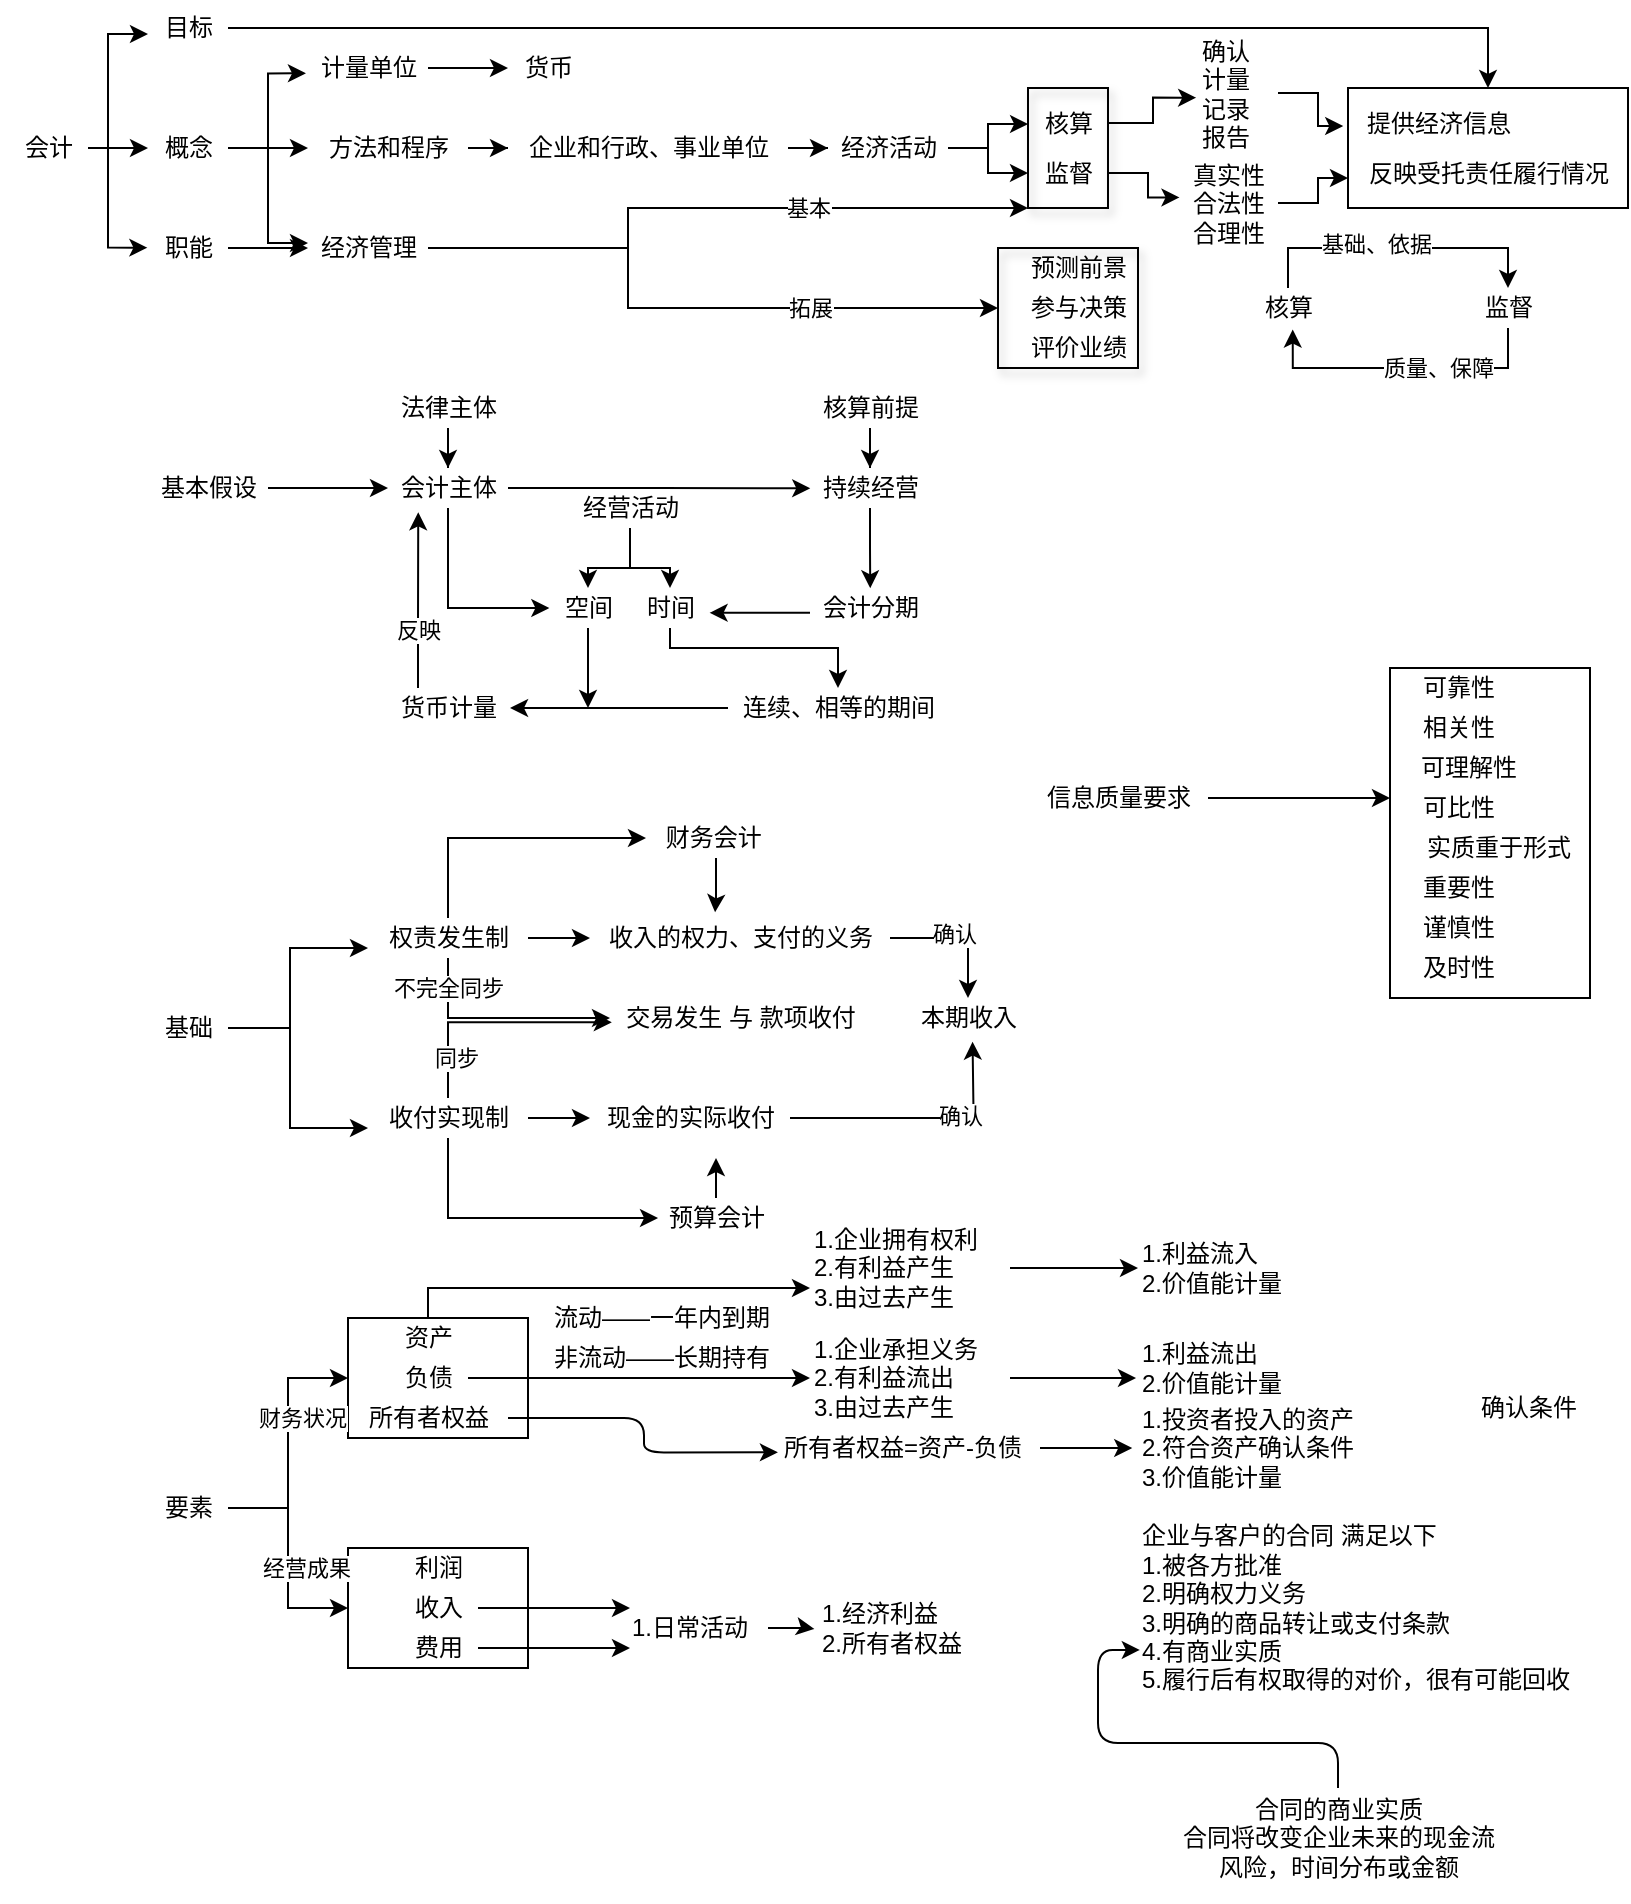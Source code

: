 <mxfile version="13.6.5">
    <diagram id="kC1L-6lInjhi6nrJREOj" name="Page-1">
        <mxGraphModel dx="612" dy="367" grid="1" gridSize="10" guides="1" tooltips="1" connect="1" arrows="1" fold="1" page="1" pageScale="1" pageWidth="827" pageHeight="1169" math="0" shadow="0">
            <root>
                <mxCell id="0"/>
                <mxCell id="1" parent="0"/>
                <mxCell id="273" value="" style="rounded=0;whiteSpace=wrap;html=1;" parent="1" vertex="1">
                    <mxGeometry x="179" y="800" width="90" height="60" as="geometry"/>
                </mxCell>
                <mxCell id="272" value="" style="rounded=0;whiteSpace=wrap;html=1;" parent="1" vertex="1">
                    <mxGeometry x="179" y="685" width="90" height="60" as="geometry"/>
                </mxCell>
                <mxCell id="263" value="" style="rounded=0;whiteSpace=wrap;html=1;" parent="1" vertex="1">
                    <mxGeometry x="700" y="360" width="100" height="165" as="geometry"/>
                </mxCell>
                <mxCell id="83" value="" style="rounded=0;whiteSpace=wrap;html=1;shadow=1;fillColor=none;" parent="1" vertex="1">
                    <mxGeometry x="504" y="150" width="70" height="60" as="geometry"/>
                </mxCell>
                <mxCell id="67" value="" style="rounded=0;whiteSpace=wrap;html=1;shadow=1;fillColor=none;" parent="1" vertex="1">
                    <mxGeometry x="519" y="70" width="40" height="60" as="geometry"/>
                </mxCell>
                <mxCell id="8" value="" style="edgeStyle=orthogonalEdgeStyle;rounded=0;orthogonalLoop=1;jettySize=auto;html=1;entryX=0;entryY=0.5;entryDx=0;entryDy=0;entryPerimeter=0;" parent="1" source="6" target="7" edge="1">
                    <mxGeometry relative="1" as="geometry"/>
                </mxCell>
                <mxCell id="64" value="" style="edgeStyle=orthogonalEdgeStyle;rounded=0;orthogonalLoop=1;jettySize=auto;html=1;entryX=-0.008;entryY=0.491;entryDx=0;entryDy=0;entryPerimeter=0;" parent="1" source="6" target="63" edge="1">
                    <mxGeometry relative="1" as="geometry">
                        <mxPoint x="79" y="-280" as="targetPoint"/>
                        <Array as="points">
                            <mxPoint x="59" y="100"/>
                            <mxPoint x="59" y="150"/>
                        </Array>
                    </mxGeometry>
                </mxCell>
                <mxCell id="94" style="edgeStyle=orthogonalEdgeStyle;rounded=0;orthogonalLoop=1;jettySize=auto;html=1;entryX=0;entryY=0.65;entryDx=0;entryDy=0;entryPerimeter=0;" parent="1" source="6" target="93" edge="1">
                    <mxGeometry relative="1" as="geometry">
                        <Array as="points">
                            <mxPoint x="59" y="100"/>
                            <mxPoint x="59" y="43"/>
                        </Array>
                    </mxGeometry>
                </mxCell>
                <mxCell id="6" value="会计" style="text;html=1;align=center;verticalAlign=middle;resizable=0;points=[];autosize=1;shadow=1;" parent="1" vertex="1">
                    <mxGeometry x="9" y="90" width="40" height="20" as="geometry"/>
                </mxCell>
                <mxCell id="21" value="" style="edgeStyle=orthogonalEdgeStyle;rounded=0;orthogonalLoop=1;jettySize=auto;html=1;entryX=-0.017;entryY=0.633;entryDx=0;entryDy=0;entryPerimeter=0;" parent="1" source="7" target="20" edge="1">
                    <mxGeometry relative="1" as="geometry"/>
                </mxCell>
                <mxCell id="40" value="" style="edgeStyle=orthogonalEdgeStyle;rounded=0;orthogonalLoop=1;jettySize=auto;html=1;" parent="1" source="7" target="31" edge="1">
                    <mxGeometry relative="1" as="geometry"/>
                </mxCell>
                <mxCell id="61" value="" style="edgeStyle=orthogonalEdgeStyle;rounded=0;orthogonalLoop=1;jettySize=auto;html=1;entryX=0;entryY=0.375;entryDx=0;entryDy=0;entryPerimeter=0;" parent="1" source="7" target="59" edge="1">
                    <mxGeometry relative="1" as="geometry">
                        <mxPoint x="149" y="130" as="targetPoint"/>
                    </mxGeometry>
                </mxCell>
                <mxCell id="7" value="概念" style="text;html=1;align=center;verticalAlign=middle;resizable=0;points=[];autosize=1;" parent="1" vertex="1">
                    <mxGeometry x="79" y="90" width="40" height="20" as="geometry"/>
                </mxCell>
                <mxCell id="23" value="" style="edgeStyle=orthogonalEdgeStyle;rounded=0;orthogonalLoop=1;jettySize=auto;html=1;" parent="1" source="20" target="22" edge="1">
                    <mxGeometry relative="1" as="geometry"/>
                </mxCell>
                <mxCell id="20" value="计量单位&lt;br&gt;" style="text;html=1;align=center;verticalAlign=middle;resizable=0;points=[];autosize=1;" parent="1" vertex="1">
                    <mxGeometry x="159" y="50" width="60" height="20" as="geometry"/>
                </mxCell>
                <mxCell id="22" value="货币" style="text;html=1;align=center;verticalAlign=middle;resizable=0;points=[];autosize=1;" parent="1" vertex="1">
                    <mxGeometry x="259" y="50" width="40" height="20" as="geometry"/>
                </mxCell>
                <mxCell id="53" value="" style="edgeStyle=orthogonalEdgeStyle;rounded=0;orthogonalLoop=1;jettySize=auto;html=1;" parent="1" source="28" target="41" edge="1">
                    <mxGeometry relative="1" as="geometry"/>
                </mxCell>
                <mxCell id="28" value="企业和行政、事业单位" style="text;html=1;align=center;verticalAlign=middle;resizable=0;points=[];autosize=1;" parent="1" vertex="1">
                    <mxGeometry x="259" y="90" width="140" height="20" as="geometry"/>
                </mxCell>
                <mxCell id="52" value="" style="edgeStyle=orthogonalEdgeStyle;rounded=0;orthogonalLoop=1;jettySize=auto;html=1;" parent="1" source="31" target="28" edge="1">
                    <mxGeometry relative="1" as="geometry">
                        <mxPoint x="259" y="100" as="targetPoint"/>
                    </mxGeometry>
                </mxCell>
                <mxCell id="31" value="方法和程序" style="text;html=1;align=center;verticalAlign=middle;resizable=0;points=[];autosize=1;" parent="1" vertex="1">
                    <mxGeometry x="159" y="90" width="80" height="20" as="geometry"/>
                </mxCell>
                <mxCell id="57" value="" style="edgeStyle=orthogonalEdgeStyle;rounded=0;orthogonalLoop=1;jettySize=auto;html=1;entryX=0.001;entryY=0.527;entryDx=0;entryDy=0;entryPerimeter=0;" parent="1" source="41" target="42" edge="1">
                    <mxGeometry relative="1" as="geometry"/>
                </mxCell>
                <mxCell id="58" value="" style="edgeStyle=orthogonalEdgeStyle;rounded=0;orthogonalLoop=1;jettySize=auto;html=1;" parent="1" source="41" target="43" edge="1">
                    <mxGeometry relative="1" as="geometry"/>
                </mxCell>
                <mxCell id="41" value="经济活动" style="text;html=1;align=center;verticalAlign=middle;resizable=0;points=[];autosize=1;" parent="1" vertex="1">
                    <mxGeometry x="419" y="90" width="60" height="20" as="geometry"/>
                </mxCell>
                <mxCell id="114" style="edgeStyle=orthogonalEdgeStyle;rounded=0;orthogonalLoop=1;jettySize=auto;html=1;entryX=-0.023;entryY=0.539;entryDx=0;entryDy=0;entryPerimeter=0;" parent="1" source="42" target="89" edge="1">
                    <mxGeometry relative="1" as="geometry"/>
                </mxCell>
                <mxCell id="42" value="核算" style="text;html=1;align=center;verticalAlign=middle;resizable=0;points=[];autosize=1;" parent="1" vertex="1">
                    <mxGeometry x="519" y="77.5" width="40" height="20" as="geometry"/>
                </mxCell>
                <mxCell id="115" style="edgeStyle=orthogonalEdgeStyle;rounded=0;orthogonalLoop=1;jettySize=auto;html=1;entryX=0.015;entryY=0.444;entryDx=0;entryDy=0;entryPerimeter=0;" parent="1" source="43" target="99" edge="1">
                    <mxGeometry relative="1" as="geometry"/>
                </mxCell>
                <mxCell id="43" value="监督" style="text;html=1;align=center;verticalAlign=middle;resizable=0;points=[];autosize=1;" parent="1" vertex="1">
                    <mxGeometry x="519" y="102.5" width="40" height="20" as="geometry"/>
                </mxCell>
                <mxCell id="47" value="提供经济信息" style="text;html=1;align=center;verticalAlign=middle;resizable=0;points=[];autosize=1;" parent="1" vertex="1">
                    <mxGeometry x="679" y="77.5" width="90" height="20" as="geometry"/>
                </mxCell>
                <mxCell id="50" value="反映受托责任履行情况" style="text;html=1;align=center;verticalAlign=middle;resizable=0;points=[];autosize=1;" parent="1" vertex="1">
                    <mxGeometry x="679" y="102.5" width="140" height="20" as="geometry"/>
                </mxCell>
                <mxCell id="70" style="edgeStyle=orthogonalEdgeStyle;rounded=0;orthogonalLoop=1;jettySize=auto;html=1;entryX=0;entryY=1;entryDx=0;entryDy=0;" parent="1" source="59" target="67" edge="1">
                    <mxGeometry relative="1" as="geometry">
                        <Array as="points">
                            <mxPoint x="319" y="150"/>
                            <mxPoint x="319" y="130"/>
                        </Array>
                    </mxGeometry>
                </mxCell>
                <mxCell id="72" value="基本" style="edgeLabel;html=1;align=center;verticalAlign=middle;resizable=0;points=[];" parent="70" vertex="1" connectable="0">
                    <mxGeometry x="-0.257" y="-3" relative="1" as="geometry">
                        <mxPoint x="87" y="-1.2" as="offset"/>
                    </mxGeometry>
                </mxCell>
                <mxCell id="87" style="edgeStyle=orthogonalEdgeStyle;rounded=0;orthogonalLoop=1;jettySize=auto;html=1;" parent="1" source="59" target="83" edge="1">
                    <mxGeometry relative="1" as="geometry">
                        <Array as="points">
                            <mxPoint x="319" y="150"/>
                            <mxPoint x="319" y="180"/>
                        </Array>
                    </mxGeometry>
                </mxCell>
                <mxCell id="88" value="拓展" style="edgeLabel;html=1;align=center;verticalAlign=middle;resizable=0;points=[];" parent="87" vertex="1" connectable="0">
                    <mxGeometry x="0.184" relative="1" as="geometry">
                        <mxPoint x="34.71" y="-0.03" as="offset"/>
                    </mxGeometry>
                </mxCell>
                <mxCell id="59" value="经济管理" style="text;html=1;align=center;verticalAlign=middle;resizable=0;points=[];autosize=1;" parent="1" vertex="1">
                    <mxGeometry x="159" y="140" width="60" height="20" as="geometry"/>
                </mxCell>
                <mxCell id="65" value="" style="edgeStyle=orthogonalEdgeStyle;rounded=0;orthogonalLoop=1;jettySize=auto;html=1;" parent="1" source="63" target="59" edge="1">
                    <mxGeometry relative="1" as="geometry"/>
                </mxCell>
                <mxCell id="63" value="职能" style="text;html=1;align=center;verticalAlign=middle;resizable=0;points=[];autosize=1;shadow=1;" parent="1" vertex="1">
                    <mxGeometry x="79" y="140" width="40" height="20" as="geometry"/>
                </mxCell>
                <mxCell id="76" value="预测前景" style="text;html=1;align=center;verticalAlign=middle;resizable=0;points=[];autosize=1;" parent="1" vertex="1">
                    <mxGeometry x="514" y="150" width="60" height="20" as="geometry"/>
                </mxCell>
                <mxCell id="77" value="参与决策" style="text;html=1;align=center;verticalAlign=middle;resizable=0;points=[];autosize=1;" parent="1" vertex="1">
                    <mxGeometry x="514" y="170" width="60" height="20" as="geometry"/>
                </mxCell>
                <mxCell id="80" value="评价业绩" style="text;html=1;align=center;verticalAlign=middle;resizable=0;points=[];autosize=1;" parent="1" vertex="1">
                    <mxGeometry x="514" y="190" width="60" height="20" as="geometry"/>
                </mxCell>
                <mxCell id="118" style="edgeStyle=orthogonalEdgeStyle;rounded=0;orthogonalLoop=1;jettySize=auto;html=1;entryX=-0.017;entryY=0.317;entryDx=0;entryDy=0;entryPerimeter=0;" parent="1" source="89" target="96" edge="1">
                    <mxGeometry relative="1" as="geometry"/>
                </mxCell>
                <mxCell id="89" value="确认&lt;br&gt;计量&lt;br&gt;记录&lt;br&gt;报告&lt;span style=&quot;text-align: center&quot;&gt;&lt;br&gt;&lt;/span&gt;" style="text;html=1;align=left;verticalAlign=middle;resizable=0;points=[];autosize=1;" parent="1" vertex="1">
                    <mxGeometry x="604" y="42.5" width="40" height="60" as="geometry"/>
                </mxCell>
                <mxCell id="95" style="edgeStyle=orthogonalEdgeStyle;rounded=0;orthogonalLoop=1;jettySize=auto;html=1;entryX=0.5;entryY=0;entryDx=0;entryDy=0;" parent="1" source="93" target="96" edge="1">
                    <mxGeometry relative="1" as="geometry">
                        <mxPoint x="619" y="60" as="targetPoint"/>
                        <Array as="points">
                            <mxPoint x="749" y="40"/>
                        </Array>
                    </mxGeometry>
                </mxCell>
                <mxCell id="93" value="目标" style="text;html=1;align=center;verticalAlign=middle;resizable=0;points=[];autosize=1;shadow=1;" parent="1" vertex="1">
                    <mxGeometry x="79" y="30" width="40" height="20" as="geometry"/>
                </mxCell>
                <mxCell id="96" value="" style="rounded=0;whiteSpace=wrap;html=1;fillColor=none;" parent="1" vertex="1">
                    <mxGeometry x="679" y="70" width="140" height="60" as="geometry"/>
                </mxCell>
                <mxCell id="119" style="edgeStyle=orthogonalEdgeStyle;rounded=0;orthogonalLoop=1;jettySize=auto;html=1;entryX=0;entryY=0.75;entryDx=0;entryDy=0;" parent="1" source="99" target="96" edge="1">
                    <mxGeometry relative="1" as="geometry"/>
                </mxCell>
                <mxCell id="99" value="真实性&lt;br&gt;合法性&lt;br&gt;合理性" style="text;html=1;align=center;verticalAlign=middle;resizable=0;points=[];autosize=1;" parent="1" vertex="1">
                    <mxGeometry x="594" y="102.5" width="50" height="50" as="geometry"/>
                </mxCell>
                <mxCell id="109" style="edgeStyle=orthogonalEdgeStyle;rounded=0;orthogonalLoop=1;jettySize=auto;html=1;entryX=0.559;entryY=1.038;entryDx=0;entryDy=0;entryPerimeter=0;" parent="1" source="103" target="104" edge="1">
                    <mxGeometry relative="1" as="geometry">
                        <Array as="points">
                            <mxPoint x="759" y="210"/>
                            <mxPoint x="651" y="210"/>
                        </Array>
                    </mxGeometry>
                </mxCell>
                <mxCell id="112" value="质量、保障" style="edgeLabel;html=1;align=center;verticalAlign=middle;resizable=0;points=[];" parent="109" vertex="1" connectable="0">
                    <mxGeometry x="-0.248" relative="1" as="geometry">
                        <mxPoint as="offset"/>
                    </mxGeometry>
                </mxCell>
                <mxCell id="103" value="监督" style="text;html=1;align=center;verticalAlign=middle;resizable=0;points=[];autosize=1;" parent="1" vertex="1">
                    <mxGeometry x="739" y="170" width="40" height="20" as="geometry"/>
                </mxCell>
                <mxCell id="107" style="edgeStyle=orthogonalEdgeStyle;rounded=0;orthogonalLoop=1;jettySize=auto;html=1;entryX=0.5;entryY=0;entryDx=0;entryDy=0;entryPerimeter=0;" parent="1" source="104" target="103" edge="1">
                    <mxGeometry relative="1" as="geometry">
                        <Array as="points">
                            <mxPoint x="649" y="150"/>
                            <mxPoint x="759" y="150"/>
                        </Array>
                    </mxGeometry>
                </mxCell>
                <mxCell id="111" value="基础、依据" style="edgeLabel;html=1;align=center;verticalAlign=middle;resizable=0;points=[];" parent="107" vertex="1" connectable="0">
                    <mxGeometry x="-0.149" y="2" relative="1" as="geometry">
                        <mxPoint as="offset"/>
                    </mxGeometry>
                </mxCell>
                <mxCell id="104" value="核算" style="text;html=1;align=center;verticalAlign=middle;resizable=0;points=[];autosize=1;" parent="1" vertex="1">
                    <mxGeometry x="629" y="170" width="40" height="20" as="geometry"/>
                </mxCell>
                <mxCell id="135" value="" style="edgeStyle=orthogonalEdgeStyle;rounded=0;orthogonalLoop=1;jettySize=auto;html=1;" parent="1" source="122" target="134" edge="1">
                    <mxGeometry relative="1" as="geometry">
                        <Array as="points">
                            <mxPoint x="150" y="270"/>
                            <mxPoint x="150" y="270"/>
                        </Array>
                    </mxGeometry>
                </mxCell>
                <mxCell id="122" value="基本假设" style="text;html=1;align=center;verticalAlign=middle;resizable=0;points=[];autosize=1;shadow=1;" parent="1" vertex="1">
                    <mxGeometry x="79" y="260" width="60" height="20" as="geometry"/>
                </mxCell>
                <mxCell id="166" style="edgeStyle=orthogonalEdgeStyle;rounded=0;orthogonalLoop=1;jettySize=auto;html=1;entryX=0.017;entryY=0.5;entryDx=0;entryDy=0;entryPerimeter=0;" parent="1" source="134" target="147" edge="1">
                    <mxGeometry relative="1" as="geometry">
                        <Array as="points">
                            <mxPoint x="229" y="330"/>
                        </Array>
                    </mxGeometry>
                </mxCell>
                <mxCell id="168" style="edgeStyle=orthogonalEdgeStyle;rounded=0;orthogonalLoop=1;jettySize=auto;html=1;entryX=0.002;entryY=0.507;entryDx=0;entryDy=0;entryPerimeter=0;" parent="1" source="134" target="136" edge="1">
                    <mxGeometry relative="1" as="geometry"/>
                </mxCell>
                <mxCell id="134" value="会计主体" style="text;html=1;align=center;verticalAlign=middle;resizable=0;points=[];autosize=1;shadow=1;" parent="1" vertex="1">
                    <mxGeometry x="199" y="260" width="60" height="20" as="geometry"/>
                </mxCell>
                <mxCell id="170" style="edgeStyle=orthogonalEdgeStyle;rounded=0;orthogonalLoop=1;jettySize=auto;html=1;entryX=0.502;entryY=0.007;entryDx=0;entryDy=0;entryPerimeter=0;" parent="1" source="136" target="137" edge="1">
                    <mxGeometry relative="1" as="geometry"/>
                </mxCell>
                <mxCell id="136" value="持续经营" style="text;html=1;align=center;verticalAlign=middle;resizable=0;points=[];autosize=1;shadow=1;rotation=0;" parent="1" vertex="1">
                    <mxGeometry x="410" y="260" width="60" height="20" as="geometry"/>
                </mxCell>
                <mxCell id="183" style="edgeStyle=orthogonalEdgeStyle;rounded=0;orthogonalLoop=1;jettySize=auto;html=1;entryX=0.995;entryY=0.621;entryDx=0;entryDy=0;entryPerimeter=0;" parent="1" source="137" target="182" edge="1">
                    <mxGeometry relative="1" as="geometry">
                        <Array as="points">
                            <mxPoint x="414" y="332"/>
                        </Array>
                    </mxGeometry>
                </mxCell>
                <mxCell id="137" value="会计分期" style="text;html=1;align=center;verticalAlign=middle;resizable=0;points=[];autosize=1;shadow=1;" parent="1" vertex="1">
                    <mxGeometry x="410" y="320" width="60" height="20" as="geometry"/>
                </mxCell>
                <mxCell id="193" style="edgeStyle=orthogonalEdgeStyle;rounded=0;orthogonalLoop=1;jettySize=auto;html=1;entryX=0.252;entryY=1.107;entryDx=0;entryDy=0;entryPerimeter=0;" parent="1" source="138" target="134" edge="1">
                    <mxGeometry relative="1" as="geometry">
                        <Array as="points">
                            <mxPoint x="214" y="340"/>
                            <mxPoint x="214" y="340"/>
                        </Array>
                    </mxGeometry>
                </mxCell>
                <mxCell id="194" value="反映" style="edgeLabel;html=1;align=center;verticalAlign=middle;resizable=0;points=[];" parent="193" vertex="1" connectable="0">
                    <mxGeometry x="-0.318" y="-1" relative="1" as="geometry">
                        <mxPoint x="-1" y="1" as="offset"/>
                    </mxGeometry>
                </mxCell>
                <mxCell id="138" value="货币计量" style="text;html=1;align=center;verticalAlign=middle;resizable=0;points=[];autosize=1;shadow=1;" parent="1" vertex="1">
                    <mxGeometry x="199" y="370" width="60" height="20" as="geometry"/>
                </mxCell>
                <mxCell id="159" style="edgeStyle=orthogonalEdgeStyle;rounded=0;orthogonalLoop=1;jettySize=auto;html=1;" parent="1" source="145" target="134" edge="1">
                    <mxGeometry relative="1" as="geometry"/>
                </mxCell>
                <mxCell id="145" value="法律主体" style="text;html=1;align=center;verticalAlign=middle;resizable=0;points=[];autosize=1;shadow=1;" parent="1" vertex="1">
                    <mxGeometry x="199" y="220" width="60" height="20" as="geometry"/>
                </mxCell>
                <mxCell id="191" style="edgeStyle=orthogonalEdgeStyle;rounded=0;orthogonalLoop=1;jettySize=auto;html=1;" parent="1" source="147" edge="1">
                    <mxGeometry relative="1" as="geometry">
                        <mxPoint x="299" y="380" as="targetPoint"/>
                        <Array as="points">
                            <mxPoint x="299" y="380"/>
                        </Array>
                    </mxGeometry>
                </mxCell>
                <mxCell id="147" value="空间" style="text;html=1;align=center;verticalAlign=middle;resizable=0;points=[];autosize=1;shadow=1;" parent="1" vertex="1">
                    <mxGeometry x="279" y="320" width="40" height="20" as="geometry"/>
                </mxCell>
                <mxCell id="169" style="edgeStyle=orthogonalEdgeStyle;rounded=0;orthogonalLoop=1;jettySize=auto;html=1;" parent="1" source="156" target="136" edge="1">
                    <mxGeometry relative="1" as="geometry"/>
                </mxCell>
                <mxCell id="156" value="核算前提" style="text;html=1;align=center;verticalAlign=middle;resizable=0;points=[];autosize=1;shadow=1;" parent="1" vertex="1">
                    <mxGeometry x="410" y="220" width="60" height="20" as="geometry"/>
                </mxCell>
                <mxCell id="178" style="edgeStyle=orthogonalEdgeStyle;rounded=0;orthogonalLoop=1;jettySize=auto;html=1;entryX=1.017;entryY=0.5;entryDx=0;entryDy=0;entryPerimeter=0;" parent="1" source="158" target="138" edge="1">
                    <mxGeometry relative="1" as="geometry">
                        <Array as="points">
                            <mxPoint x="300" y="380"/>
                            <mxPoint x="300" y="380"/>
                        </Array>
                    </mxGeometry>
                </mxCell>
                <mxCell id="158" value="连续、相等的期间" style="text;html=1;align=center;verticalAlign=middle;resizable=0;points=[];autosize=1;shadow=1;" parent="1" vertex="1">
                    <mxGeometry x="369" y="370" width="110" height="20" as="geometry"/>
                </mxCell>
                <mxCell id="185" style="edgeStyle=orthogonalEdgeStyle;rounded=0;orthogonalLoop=1;jettySize=auto;html=1;" parent="1" source="160" target="182" edge="1">
                    <mxGeometry relative="1" as="geometry"/>
                </mxCell>
                <mxCell id="186" style="edgeStyle=orthogonalEdgeStyle;rounded=0;orthogonalLoop=1;jettySize=auto;html=1;" parent="1" source="160" target="147" edge="1">
                    <mxGeometry relative="1" as="geometry"/>
                </mxCell>
                <mxCell id="160" value="经营活动" style="text;html=1;align=center;verticalAlign=middle;resizable=0;points=[];autosize=1;shadow=1;" parent="1" vertex="1">
                    <mxGeometry x="290" y="270" width="60" height="20" as="geometry"/>
                </mxCell>
                <mxCell id="190" style="edgeStyle=orthogonalEdgeStyle;rounded=0;orthogonalLoop=1;jettySize=auto;html=1;" parent="1" source="182" target="158" edge="1">
                    <mxGeometry relative="1" as="geometry">
                        <Array as="points">
                            <mxPoint x="384" y="350"/>
                            <mxPoint x="480" y="350"/>
                        </Array>
                    </mxGeometry>
                </mxCell>
                <mxCell id="182" value="时间" style="text;html=1;align=center;verticalAlign=middle;resizable=0;points=[];autosize=1;shadow=1;" parent="1" vertex="1">
                    <mxGeometry x="320" y="320" width="40" height="20" as="geometry"/>
                </mxCell>
                <mxCell id="199" value="" style="edgeStyle=orthogonalEdgeStyle;rounded=0;orthogonalLoop=1;jettySize=auto;html=1;" parent="1" source="196" target="198" edge="1">
                    <mxGeometry relative="1" as="geometry">
                        <Array as="points">
                            <mxPoint x="150" y="540"/>
                            <mxPoint x="150" y="500"/>
                        </Array>
                    </mxGeometry>
                </mxCell>
                <mxCell id="249" style="edgeStyle=orthogonalEdgeStyle;rounded=0;orthogonalLoop=1;jettySize=auto;html=1;entryX=0;entryY=0.75;entryDx=0;entryDy=0;entryPerimeter=0;" parent="1" source="196" target="200" edge="1">
                    <mxGeometry relative="1" as="geometry">
                        <Array as="points">
                            <mxPoint x="150" y="540"/>
                            <mxPoint x="150" y="590"/>
                        </Array>
                    </mxGeometry>
                </mxCell>
                <mxCell id="196" value="基础" style="text;html=1;align=center;verticalAlign=middle;resizable=0;points=[];autosize=1;shadow=1;" parent="1" vertex="1">
                    <mxGeometry x="79" y="530" width="40" height="20" as="geometry"/>
                </mxCell>
                <mxCell id="204" value="" style="edgeStyle=orthogonalEdgeStyle;rounded=0;orthogonalLoop=1;jettySize=auto;html=1;" parent="1" source="198" target="203" edge="1">
                    <mxGeometry relative="1" as="geometry"/>
                </mxCell>
                <mxCell id="227" style="edgeStyle=orthogonalEdgeStyle;rounded=0;orthogonalLoop=1;jettySize=auto;html=1;entryX=0;entryY=0.5;entryDx=0;entryDy=0;entryPerimeter=0;" parent="1" source="198" target="208" edge="1">
                    <mxGeometry relative="1" as="geometry">
                        <mxPoint x="240" y="545" as="targetPoint"/>
                        <Array as="points">
                            <mxPoint x="229" y="535"/>
                        </Array>
                    </mxGeometry>
                </mxCell>
                <mxCell id="230" value="不完全同步" style="edgeLabel;html=1;align=center;verticalAlign=middle;resizable=0;points=[];" parent="227" vertex="1" connectable="0">
                    <mxGeometry x="-0.533" y="-1" relative="1" as="geometry">
                        <mxPoint x="1" y="-11" as="offset"/>
                    </mxGeometry>
                </mxCell>
                <mxCell id="243" style="edgeStyle=orthogonalEdgeStyle;rounded=0;orthogonalLoop=1;jettySize=auto;html=1;entryX=0;entryY=0.5;entryDx=0;entryDy=0;entryPerimeter=0;" parent="1" source="198" target="236" edge="1">
                    <mxGeometry relative="1" as="geometry">
                        <Array as="points">
                            <mxPoint x="229" y="445"/>
                        </Array>
                    </mxGeometry>
                </mxCell>
                <mxCell id="198" value="权责发生制" style="text;html=1;align=center;verticalAlign=middle;resizable=0;points=[];autosize=1;shadow=1;" parent="1" vertex="1">
                    <mxGeometry x="189" y="485" width="80" height="20" as="geometry"/>
                </mxCell>
                <mxCell id="217" value="" style="edgeStyle=orthogonalEdgeStyle;rounded=0;orthogonalLoop=1;jettySize=auto;html=1;" parent="1" source="200" target="216" edge="1">
                    <mxGeometry relative="1" as="geometry"/>
                </mxCell>
                <mxCell id="228" style="edgeStyle=orthogonalEdgeStyle;rounded=0;orthogonalLoop=1;jettySize=auto;html=1;entryX=0.007;entryY=0.607;entryDx=0;entryDy=0;entryPerimeter=0;" parent="1" source="200" target="208" edge="1">
                    <mxGeometry relative="1" as="geometry">
                        <mxPoint x="229" y="535" as="targetPoint"/>
                        <Array as="points">
                            <mxPoint x="229" y="537"/>
                        </Array>
                    </mxGeometry>
                </mxCell>
                <mxCell id="229" value="同步" style="edgeLabel;html=1;align=center;verticalAlign=middle;resizable=0;points=[];" parent="228" vertex="1" connectable="0">
                    <mxGeometry x="-0.311" y="-22" relative="1" as="geometry">
                        <mxPoint x="0.22" y="-4.09" as="offset"/>
                    </mxGeometry>
                </mxCell>
                <mxCell id="244" style="edgeStyle=orthogonalEdgeStyle;rounded=0;orthogonalLoop=1;jettySize=auto;html=1;entryX=0.017;entryY=0.5;entryDx=0;entryDy=0;entryPerimeter=0;" parent="1" source="200" target="241" edge="1">
                    <mxGeometry relative="1" as="geometry">
                        <Array as="points">
                            <mxPoint x="229" y="635"/>
                        </Array>
                    </mxGeometry>
                </mxCell>
                <mxCell id="200" value="收付实现制" style="text;html=1;align=center;verticalAlign=middle;resizable=0;points=[];autosize=1;shadow=1;" parent="1" vertex="1">
                    <mxGeometry x="189" y="575" width="80" height="20" as="geometry"/>
                </mxCell>
                <mxCell id="206" value="" style="edgeStyle=orthogonalEdgeStyle;rounded=0;orthogonalLoop=1;jettySize=auto;html=1;" parent="1" source="203" edge="1">
                    <mxGeometry relative="1" as="geometry">
                        <Array as="points">
                            <mxPoint x="490" y="495"/>
                            <mxPoint x="490" y="495"/>
                        </Array>
                        <mxPoint x="489" y="525" as="targetPoint"/>
                    </mxGeometry>
                </mxCell>
                <mxCell id="207" value="确认" style="edgeLabel;html=1;align=center;verticalAlign=middle;resizable=0;points=[];" parent="206" vertex="1" connectable="0">
                    <mxGeometry x="-0.106" y="2" relative="1" as="geometry">
                        <mxPoint as="offset"/>
                    </mxGeometry>
                </mxCell>
                <mxCell id="203" value="收入的权力、支付的义务" style="text;html=1;align=center;verticalAlign=middle;resizable=0;points=[];autosize=1;shadow=1;" parent="1" vertex="1">
                    <mxGeometry x="300" y="485" width="150" height="20" as="geometry"/>
                </mxCell>
                <mxCell id="205" value="本期收入" style="text;html=1;align=center;verticalAlign=middle;resizable=0;points=[];autosize=1;shadow=1;" parent="1" vertex="1">
                    <mxGeometry x="459" y="525" width="60" height="20" as="geometry"/>
                </mxCell>
                <mxCell id="208" value="交易发生&amp;nbsp;与&amp;nbsp;款项收付" style="text;html=1;align=center;verticalAlign=middle;resizable=0;points=[];autosize=1;shadow=1;" parent="1" vertex="1">
                    <mxGeometry x="310" y="525" width="130" height="20" as="geometry"/>
                </mxCell>
                <mxCell id="218" style="edgeStyle=orthogonalEdgeStyle;rounded=0;orthogonalLoop=1;jettySize=auto;html=1;entryX=0.538;entryY=1.093;entryDx=0;entryDy=0;entryPerimeter=0;" parent="1" source="216" edge="1">
                    <mxGeometry relative="1" as="geometry">
                        <mxPoint x="491.28" y="546.86" as="targetPoint"/>
                    </mxGeometry>
                </mxCell>
                <mxCell id="219" value="确认" style="edgeLabel;html=1;align=center;verticalAlign=middle;resizable=0;points=[];" parent="218" vertex="1" connectable="0">
                    <mxGeometry x="0.304" y="1" relative="1" as="geometry">
                        <mxPoint as="offset"/>
                    </mxGeometry>
                </mxCell>
                <mxCell id="216" value="现金的实际收付" style="text;html=1;align=center;verticalAlign=middle;resizable=0;points=[];autosize=1;shadow=1;" parent="1" vertex="1">
                    <mxGeometry x="300" y="575" width="100" height="20" as="geometry"/>
                </mxCell>
                <mxCell id="248" style="edgeStyle=orthogonalEdgeStyle;rounded=0;orthogonalLoop=1;jettySize=auto;html=1;entryX=0.417;entryY=-0.143;entryDx=0;entryDy=0;entryPerimeter=0;" parent="1" source="236" target="203" edge="1">
                    <mxGeometry relative="1" as="geometry"/>
                </mxCell>
                <mxCell id="236" value="财务会计&amp;nbsp;" style="text;html=1;align=center;verticalAlign=middle;resizable=0;points=[];autosize=1;shadow=1;" parent="1" vertex="1">
                    <mxGeometry x="328" y="435" width="70" height="20" as="geometry"/>
                </mxCell>
                <mxCell id="245" style="edgeStyle=orthogonalEdgeStyle;rounded=0;orthogonalLoop=1;jettySize=auto;html=1;" parent="1" source="241" edge="1">
                    <mxGeometry relative="1" as="geometry">
                        <mxPoint x="363" y="605" as="targetPoint"/>
                    </mxGeometry>
                </mxCell>
                <mxCell id="241" value="预算会计" style="text;html=1;align=center;verticalAlign=middle;resizable=0;points=[];autosize=1;shadow=1;" parent="1" vertex="1">
                    <mxGeometry x="333" y="625" width="60" height="20" as="geometry"/>
                </mxCell>
                <mxCell id="262" style="edgeStyle=orthogonalEdgeStyle;rounded=0;orthogonalLoop=1;jettySize=auto;html=1;" parent="1" source="250" edge="1">
                    <mxGeometry relative="1" as="geometry">
                        <mxPoint x="700" y="425" as="targetPoint"/>
                    </mxGeometry>
                </mxCell>
                <mxCell id="250" value="信息质量要求" style="text;html=1;align=center;verticalAlign=middle;resizable=0;points=[];autosize=1;shadow=1;" parent="1" vertex="1">
                    <mxGeometry x="519" y="415" width="90" height="20" as="geometry"/>
                </mxCell>
                <mxCell id="251" value="可靠性" style="text;html=1;align=center;verticalAlign=middle;resizable=0;points=[];autosize=1;shadow=1;" parent="1" vertex="1">
                    <mxGeometry x="709" y="360" width="50" height="20" as="geometry"/>
                </mxCell>
                <mxCell id="252" value="相关性" style="text;html=1;align=center;verticalAlign=middle;resizable=0;points=[];autosize=1;shadow=1;" parent="1" vertex="1">
                    <mxGeometry x="709" y="380" width="50" height="20" as="geometry"/>
                </mxCell>
                <mxCell id="253" value="可理解性" style="text;html=1;align=center;verticalAlign=middle;resizable=0;points=[];autosize=1;shadow=1;" parent="1" vertex="1">
                    <mxGeometry x="709" y="400" width="60" height="20" as="geometry"/>
                </mxCell>
                <mxCell id="254" value="可比性" style="text;html=1;align=center;verticalAlign=middle;resizable=0;points=[];autosize=1;shadow=1;" parent="1" vertex="1">
                    <mxGeometry x="709" y="420" width="50" height="20" as="geometry"/>
                </mxCell>
                <mxCell id="255" value="实质重于形式" style="text;html=1;align=center;verticalAlign=middle;resizable=0;points=[];autosize=1;shadow=1;" parent="1" vertex="1">
                    <mxGeometry x="709" y="440" width="90" height="20" as="geometry"/>
                </mxCell>
                <mxCell id="256" value="重要性" style="text;html=1;align=center;verticalAlign=middle;resizable=0;points=[];autosize=1;shadow=1;" parent="1" vertex="1">
                    <mxGeometry x="709" y="460" width="50" height="20" as="geometry"/>
                </mxCell>
                <mxCell id="257" value="谨慎性" style="text;html=1;align=center;verticalAlign=middle;resizable=0;points=[];autosize=1;shadow=1;" parent="1" vertex="1">
                    <mxGeometry x="709" y="480" width="50" height="20" as="geometry"/>
                </mxCell>
                <mxCell id="258" value="及时性" style="text;html=1;align=center;verticalAlign=middle;resizable=0;points=[];autosize=1;shadow=1;" parent="1" vertex="1">
                    <mxGeometry x="709" y="500" width="50" height="20" as="geometry"/>
                </mxCell>
                <mxCell id="274" style="edgeStyle=orthogonalEdgeStyle;rounded=0;orthogonalLoop=1;jettySize=auto;html=1;entryX=0;entryY=0.5;entryDx=0;entryDy=0;" parent="1" source="264" target="272" edge="1">
                    <mxGeometry relative="1" as="geometry"/>
                </mxCell>
                <mxCell id="276" value="财务状况" style="edgeLabel;html=1;align=center;verticalAlign=middle;resizable=0;points=[];" parent="274" vertex="1" connectable="0">
                    <mxGeometry x="0.716" y="1" relative="1" as="geometry">
                        <mxPoint x="-6" y="21" as="offset"/>
                    </mxGeometry>
                </mxCell>
                <mxCell id="275" style="edgeStyle=orthogonalEdgeStyle;rounded=0;orthogonalLoop=1;jettySize=auto;html=1;entryX=0;entryY=0.5;entryDx=0;entryDy=0;" parent="1" source="264" target="273" edge="1">
                    <mxGeometry relative="1" as="geometry"/>
                </mxCell>
                <mxCell id="277" value="经营成果" style="edgeLabel;html=1;align=center;verticalAlign=middle;resizable=0;points=[];" parent="275" vertex="1" connectable="0">
                    <mxGeometry x="0.717" y="-2" relative="1" as="geometry">
                        <mxPoint x="-6" y="-22" as="offset"/>
                    </mxGeometry>
                </mxCell>
                <mxCell id="264" value="要素" style="text;html=1;align=center;verticalAlign=middle;resizable=0;points=[];autosize=1;shadow=1;" parent="1" vertex="1">
                    <mxGeometry x="79" y="770" width="40" height="20" as="geometry"/>
                </mxCell>
                <mxCell id="265" value="确认条件" style="text;html=1;align=center;verticalAlign=middle;resizable=0;points=[];autosize=1;shadow=1;" parent="1" vertex="1">
                    <mxGeometry x="739" y="720" width="60" height="20" as="geometry"/>
                </mxCell>
                <mxCell id="287" style="edgeStyle=orthogonalEdgeStyle;rounded=0;orthogonalLoop=1;jettySize=auto;html=1;" parent="1" source="266" target="285" edge="1">
                    <mxGeometry relative="1" as="geometry">
                        <Array as="points">
                            <mxPoint x="260" y="670"/>
                            <mxPoint x="260" y="670"/>
                        </Array>
                    </mxGeometry>
                </mxCell>
                <mxCell id="266" value="资产" style="text;html=1;align=center;verticalAlign=middle;resizable=0;points=[];autosize=1;shadow=1;" parent="1" vertex="1">
                    <mxGeometry x="199" y="685" width="40" height="20" as="geometry"/>
                </mxCell>
                <mxCell id="302" style="edgeStyle=orthogonalEdgeStyle;rounded=0;orthogonalLoop=1;jettySize=auto;html=1;" parent="1" source="267" target="291" edge="1">
                    <mxGeometry relative="1" as="geometry"/>
                </mxCell>
                <mxCell id="267" value="负债" style="text;html=1;align=center;verticalAlign=middle;resizable=0;points=[];autosize=1;shadow=1;" parent="1" vertex="1">
                    <mxGeometry x="199" y="705" width="40" height="20" as="geometry"/>
                </mxCell>
                <mxCell id="310" style="edgeStyle=orthogonalEdgeStyle;curved=0;rounded=1;sketch=0;orthogonalLoop=1;jettySize=auto;html=1;entryX=-0.008;entryY=0.609;entryDx=0;entryDy=0;entryPerimeter=0;" edge="1" parent="1" source="268" target="309">
                    <mxGeometry relative="1" as="geometry"/>
                </mxCell>
                <mxCell id="268" value="所有者权益" style="text;html=1;align=center;verticalAlign=middle;resizable=0;points=[];autosize=1;shadow=1;" parent="1" vertex="1">
                    <mxGeometry x="179" y="725" width="80" height="20" as="geometry"/>
                </mxCell>
                <mxCell id="322" style="edgeStyle=orthogonalEdgeStyle;curved=0;rounded=1;sketch=0;orthogonalLoop=1;jettySize=auto;html=1;align=left;" edge="1" parent="1" source="269">
                    <mxGeometry relative="1" as="geometry">
                        <mxPoint x="320" y="830" as="targetPoint"/>
                    </mxGeometry>
                </mxCell>
                <mxCell id="269" value="收入" style="text;html=1;align=center;verticalAlign=middle;resizable=0;points=[];autosize=1;shadow=1;" parent="1" vertex="1">
                    <mxGeometry x="204" y="820" width="40" height="20" as="geometry"/>
                </mxCell>
                <mxCell id="323" style="edgeStyle=orthogonalEdgeStyle;curved=0;rounded=1;sketch=0;orthogonalLoop=1;jettySize=auto;html=1;align=left;" edge="1" parent="1" source="270">
                    <mxGeometry relative="1" as="geometry">
                        <mxPoint x="320" y="850" as="targetPoint"/>
                    </mxGeometry>
                </mxCell>
                <mxCell id="270" value="费用" style="text;html=1;align=center;verticalAlign=middle;resizable=0;points=[];autosize=1;shadow=1;" parent="1" vertex="1">
                    <mxGeometry x="204" y="840" width="40" height="20" as="geometry"/>
                </mxCell>
                <mxCell id="271" value="利润" style="text;html=1;align=center;verticalAlign=middle;resizable=0;points=[];autosize=1;shadow=1;" parent="1" vertex="1">
                    <mxGeometry x="204" y="800" width="40" height="20" as="geometry"/>
                </mxCell>
                <mxCell id="303" style="edgeStyle=orthogonalEdgeStyle;rounded=0;orthogonalLoop=1;jettySize=auto;html=1;align=left;" parent="1" source="285" target="288" edge="1">
                    <mxGeometry relative="1" as="geometry"/>
                </mxCell>
                <mxCell id="285" value="1.企业拥有权利&lt;br&gt;2.有利益产生&lt;br&gt;3.由过去产生" style="text;html=1;align=left;verticalAlign=middle;resizable=0;points=[];autosize=1;shadow=1;" parent="1" vertex="1">
                    <mxGeometry x="410" y="635" width="100" height="50" as="geometry"/>
                </mxCell>
                <mxCell id="288" value="1.利益流入&lt;br&gt;2.价值能计量" style="text;html=1;align=left;verticalAlign=middle;resizable=0;points=[];autosize=1;shadow=1;" parent="1" vertex="1">
                    <mxGeometry x="574" y="645" width="90" height="30" as="geometry"/>
                </mxCell>
                <mxCell id="304" style="edgeStyle=orthogonalEdgeStyle;rounded=0;orthogonalLoop=1;jettySize=auto;html=1;entryX=-0.011;entryY=0.667;entryDx=0;entryDy=0;entryPerimeter=0;align=left;" parent="1" source="291" target="292" edge="1">
                    <mxGeometry relative="1" as="geometry"/>
                </mxCell>
                <mxCell id="291" value="1.企业承担义务&lt;br&gt;2.有利益流出&lt;br&gt;3.由过去产生" style="text;html=1;align=left;verticalAlign=middle;resizable=0;points=[];autosize=1;shadow=1;" parent="1" vertex="1">
                    <mxGeometry x="410" y="690" width="100" height="50" as="geometry"/>
                </mxCell>
                <mxCell id="292" value="1.利益流出&lt;br&gt;2.价值能计量" style="text;html=1;align=left;verticalAlign=middle;resizable=0;points=[];autosize=1;shadow=1;" parent="1" vertex="1">
                    <mxGeometry x="574" y="695" width="90" height="30" as="geometry"/>
                </mxCell>
                <mxCell id="293" value="流动——一年内到期" style="text;html=1;align=left;verticalAlign=middle;resizable=0;points=[];autosize=1;shadow=1;" parent="1" vertex="1">
                    <mxGeometry x="280" y="675" width="120" height="20" as="geometry"/>
                </mxCell>
                <mxCell id="294" value="非流动——长期持有" style="text;html=1;align=left;verticalAlign=middle;resizable=0;points=[];autosize=1;shadow=1;" parent="1" vertex="1">
                    <mxGeometry x="280" y="695" width="120" height="20" as="geometry"/>
                </mxCell>
                <mxCell id="316" style="edgeStyle=orthogonalEdgeStyle;curved=0;rounded=1;sketch=0;orthogonalLoop=1;jettySize=auto;html=1;entryX=-0.024;entryY=0.5;entryDx=0;entryDy=0;entryPerimeter=0;align=left;" edge="1" parent="1" source="309" target="312">
                    <mxGeometry relative="1" as="geometry"/>
                </mxCell>
                <mxCell id="309" value="所有者权益=资产-负债" style="text;html=1;align=left;verticalAlign=middle;resizable=0;points=[];autosize=1;shadow=1;" vertex="1" parent="1">
                    <mxGeometry x="395" y="740" width="130" height="20" as="geometry"/>
                </mxCell>
                <mxCell id="312" value="1.投资者投入的资产&lt;br&gt;2.符合资产确认条件&lt;br&gt;3.价值能计量" style="text;html=1;align=left;verticalAlign=middle;resizable=0;points=[];autosize=1;shadow=1;" vertex="1" parent="1">
                    <mxGeometry x="574" y="725" width="120" height="50" as="geometry"/>
                </mxCell>
                <mxCell id="318" value="企业与客户的合同 满足以下&lt;br&gt;1.被各方批准&lt;br&gt;2.明确权力义务&lt;br&gt;3.明确的商品转让或支付条款&lt;br&gt;4.有商业实质&lt;br&gt;5.履行后有权取得的对价，很有可能回收" style="text;html=1;align=left;verticalAlign=middle;resizable=0;points=[];autosize=1;shadow=1;" vertex="1" parent="1">
                    <mxGeometry x="574" y="785" width="230" height="90" as="geometry"/>
                </mxCell>
                <mxCell id="320" value="1.经济利益&lt;br&gt;2.所有者权益" style="text;html=1;align=left;verticalAlign=middle;resizable=0;points=[];autosize=1;shadow=1;" vertex="1" parent="1">
                    <mxGeometry x="414" y="825" width="90" height="30" as="geometry"/>
                </mxCell>
                <mxCell id="328" style="edgeStyle=orthogonalEdgeStyle;curved=0;rounded=1;sketch=0;orthogonalLoop=1;jettySize=auto;html=1;entryX=-0.02;entryY=0.517;entryDx=0;entryDy=0;entryPerimeter=0;align=left;" edge="1" parent="1" source="325" target="320">
                    <mxGeometry relative="1" as="geometry"/>
                </mxCell>
                <mxCell id="325" value="1.日常活动" style="text;html=1;align=left;verticalAlign=middle;resizable=0;points=[];autosize=1;shadow=1;" vertex="1" parent="1">
                    <mxGeometry x="319" y="830" width="70" height="20" as="geometry"/>
                </mxCell>
                <mxCell id="327" style="edgeStyle=orthogonalEdgeStyle;curved=0;rounded=1;sketch=0;orthogonalLoop=1;jettySize=auto;html=1;entryX=0.004;entryY=0.733;entryDx=0;entryDy=0;entryPerimeter=0;align=left;" edge="1" parent="1" source="326" target="318">
                    <mxGeometry relative="1" as="geometry"/>
                </mxCell>
                <mxCell id="326" value="&lt;div style=&quot;&quot;&gt;&lt;span&gt;合同的商业实质&lt;/span&gt;&lt;/div&gt;&lt;div style=&quot;&quot;&gt;&lt;span&gt;合同将改变企业未来的现金流&lt;/span&gt;&lt;/div&gt;风险，时间分布或金额" style="text;html=1;align=center;verticalAlign=middle;resizable=0;points=[];autosize=1;shadow=1;" vertex="1" parent="1">
                    <mxGeometry x="589" y="920" width="170" height="50" as="geometry"/>
                </mxCell>
            </root>
        </mxGraphModel>
    </diagram>
</mxfile>